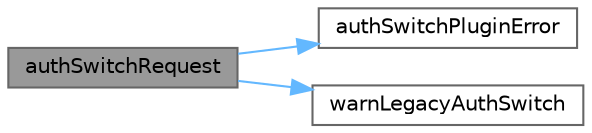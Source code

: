 digraph "authSwitchRequest"
{
 // INTERACTIVE_SVG=YES
 // LATEX_PDF_SIZE
  bgcolor="transparent";
  edge [fontname=Helvetica,fontsize=10,labelfontname=Helvetica,labelfontsize=10];
  node [fontname=Helvetica,fontsize=10,shape=box,height=0.2,width=0.4];
  rankdir="LR";
  Node1 [id="Node000001",label="authSwitchRequest",height=0.2,width=0.4,color="gray40", fillcolor="grey60", style="filled", fontcolor="black",tooltip=" "];
  Node1 -> Node2 [id="edge1_Node000001_Node000002",color="steelblue1",style="solid",tooltip=" "];
  Node2 [id="Node000002",label="authSwitchPluginError",height=0.2,width=0.4,color="grey40", fillcolor="white", style="filled",URL="$d2/dc8/a00242_abbca6d53d54dab2b5df74b2ee2b51af7.html#abbca6d53d54dab2b5df74b2ee2b51af7",tooltip=" "];
  Node1 -> Node3 [id="edge2_Node000001_Node000003",color="steelblue1",style="solid",tooltip=" "];
  Node3 [id="Node000003",label="warnLegacyAuthSwitch",height=0.2,width=0.4,color="grey40", fillcolor="white", style="filled",URL="$d2/dc8/a00242_af2282c4650a0bf5fad9e909ddbb36890.html#af2282c4650a0bf5fad9e909ddbb36890",tooltip=" "];
}
